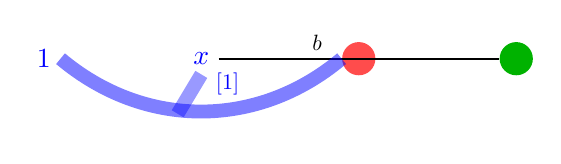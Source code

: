 \begin{tikzpicture}
\def\layersep{2cm}
\tikzstyle{neuron}=[circle,fill=red!50,minimum size=12pt,inner sep=0pt]

% Neurone F
\node[blue] (F) at (-\layersep,0) {$1$};
\node[blue] (G) at (0,0) {$x$};


% Neurone G
\node[neuron,red!70] (H) at (\layersep,0) {};
\node[below right=0.8ex,scale=0.8,blue] at (G) {$[1]$};
 \path[thick] (G) edge node[pos=0.8,above,scale=0.8]{$b$} (H);

% Neurone H
\node[neuron,green!70!black] (K) at (2*\layersep,0) {};
 \path[thick] (G) edge  (K);

\draw[blue,line width=5pt,opacity=0.5] (F.east)  to[bend right=40] (H.west) ;
\draw[blue, line width=5pt,opacity=0.4] (G.south) to ++(-0.3,-0.5) ;
\end{tikzpicture}  